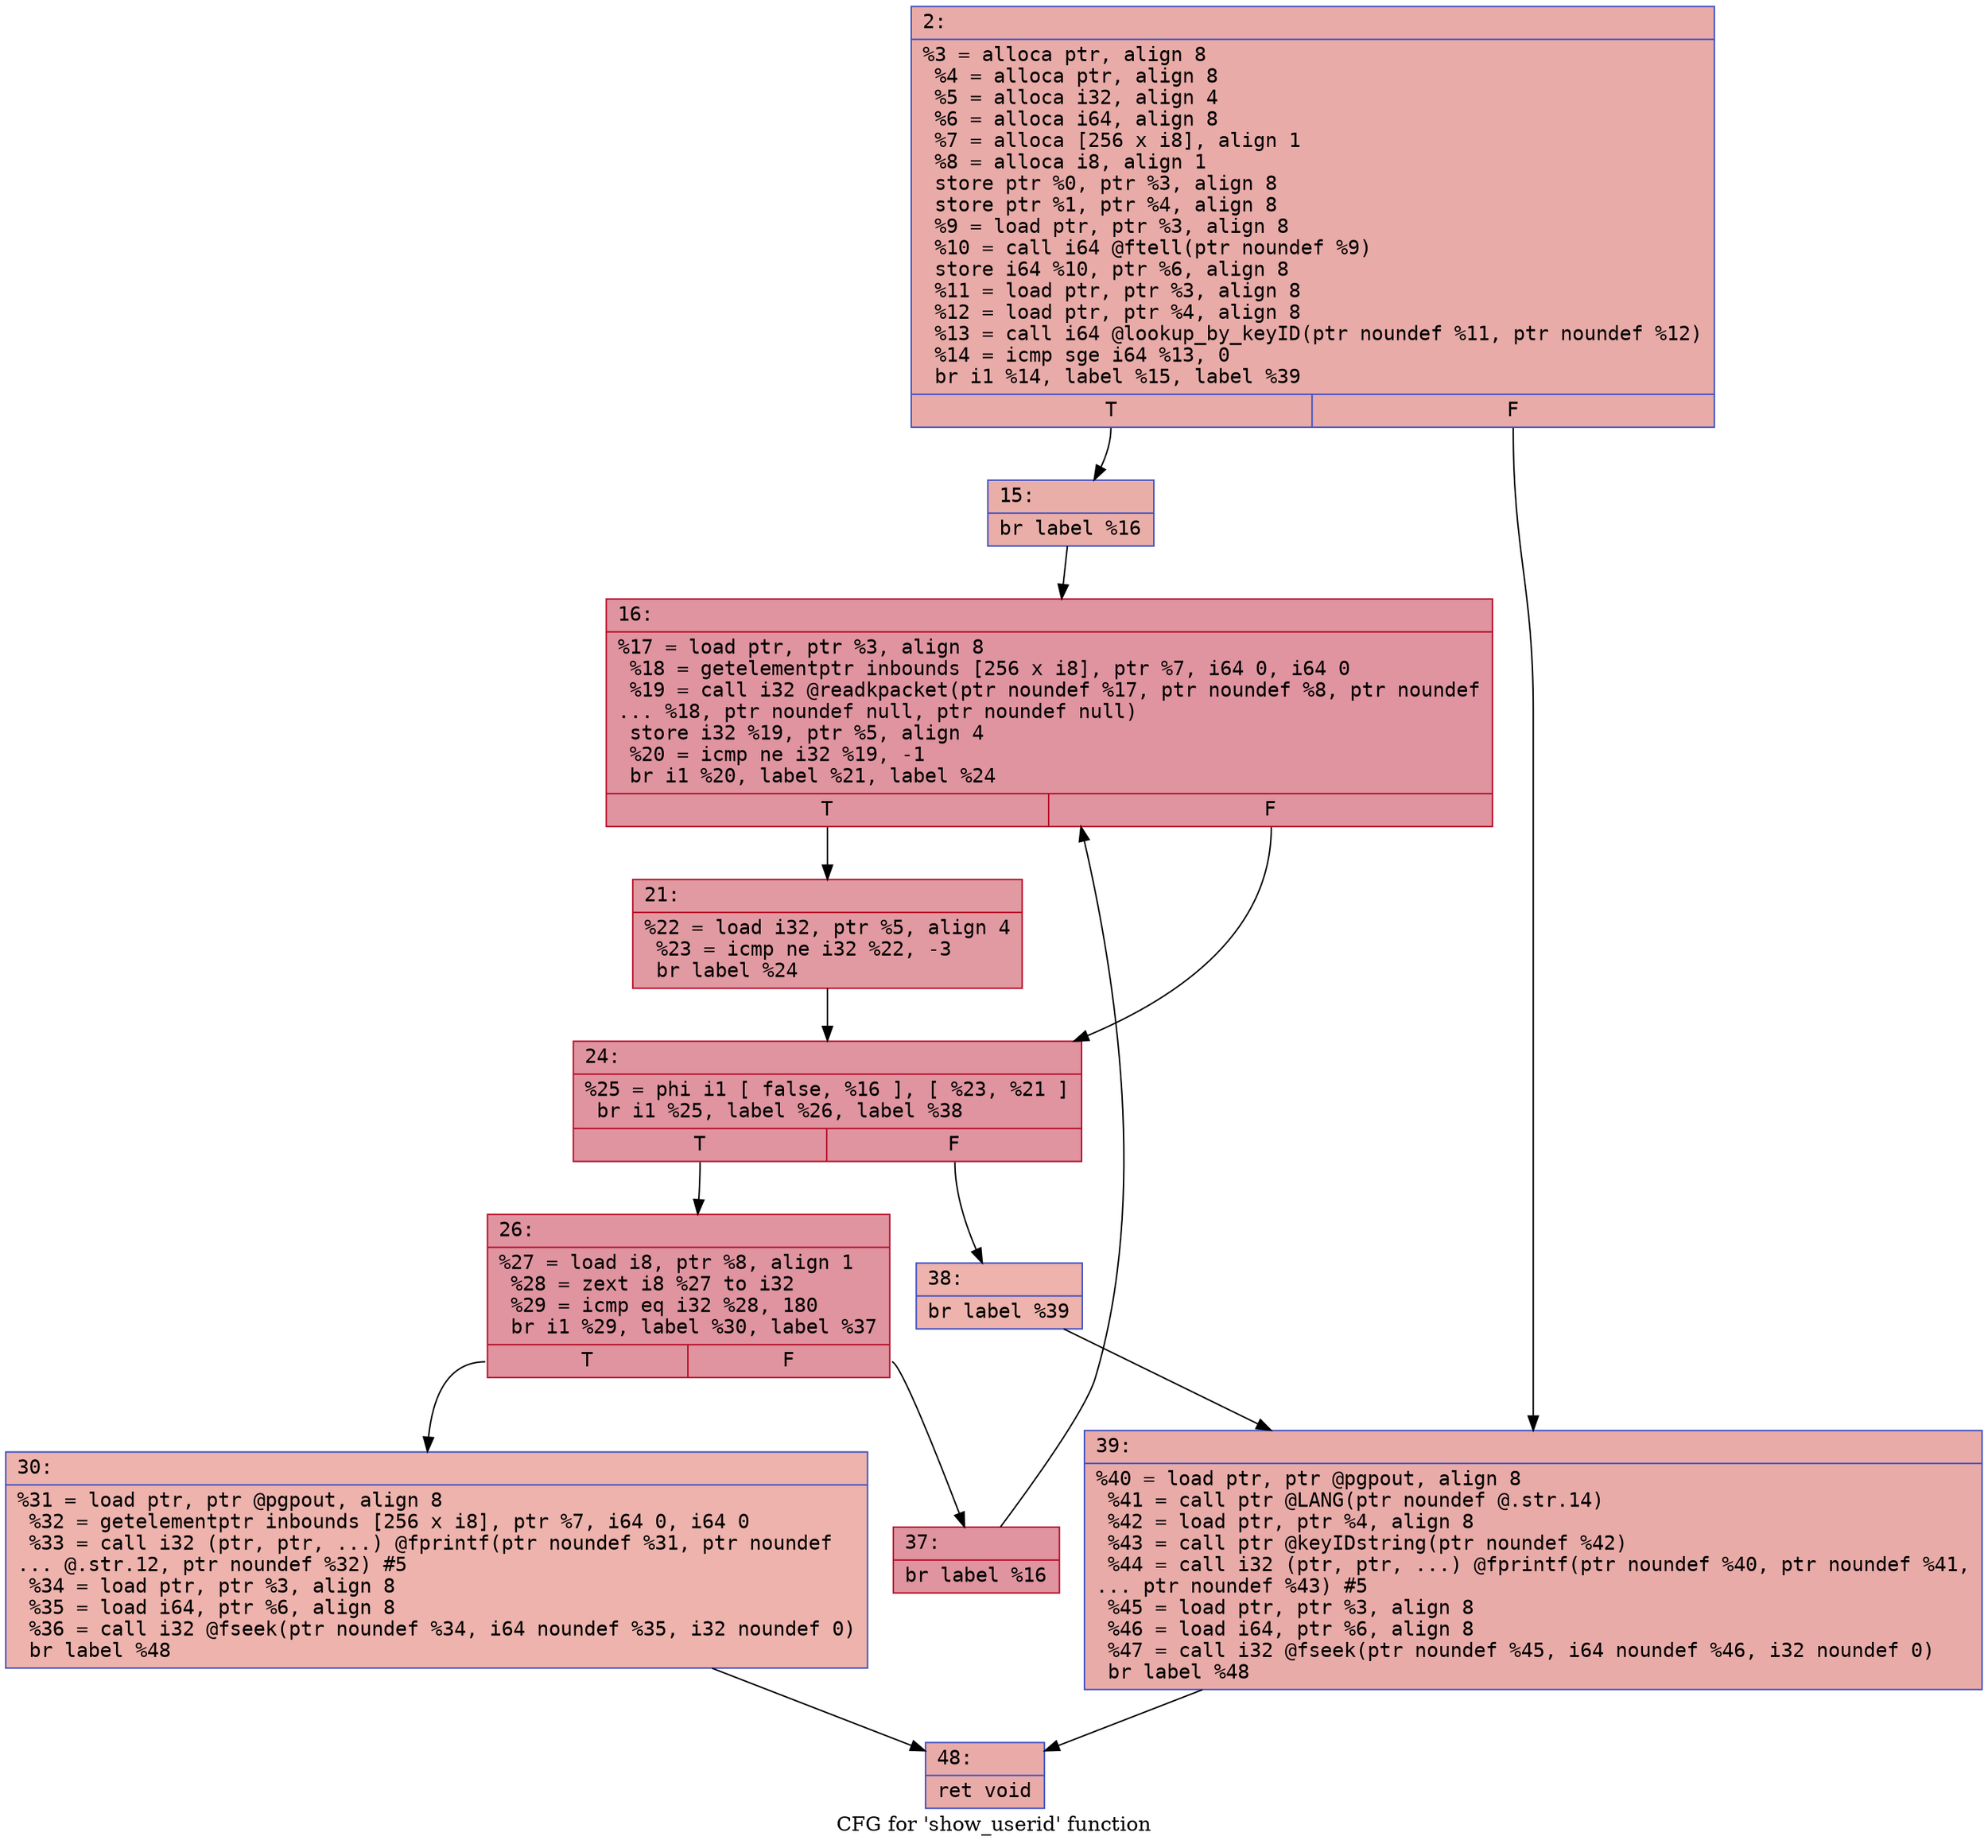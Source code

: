digraph "CFG for 'show_userid' function" {
	label="CFG for 'show_userid' function";

	Node0x600003b04eb0 [shape=record,color="#3d50c3ff", style=filled, fillcolor="#cc403a70" fontname="Courier",label="{2:\l|  %3 = alloca ptr, align 8\l  %4 = alloca ptr, align 8\l  %5 = alloca i32, align 4\l  %6 = alloca i64, align 8\l  %7 = alloca [256 x i8], align 1\l  %8 = alloca i8, align 1\l  store ptr %0, ptr %3, align 8\l  store ptr %1, ptr %4, align 8\l  %9 = load ptr, ptr %3, align 8\l  %10 = call i64 @ftell(ptr noundef %9)\l  store i64 %10, ptr %6, align 8\l  %11 = load ptr, ptr %3, align 8\l  %12 = load ptr, ptr %4, align 8\l  %13 = call i64 @lookup_by_keyID(ptr noundef %11, ptr noundef %12)\l  %14 = icmp sge i64 %13, 0\l  br i1 %14, label %15, label %39\l|{<s0>T|<s1>F}}"];
	Node0x600003b04eb0:s0 -> Node0x600003b04f00[tooltip="2 -> 15\nProbability 50.00%" ];
	Node0x600003b04eb0:s1 -> Node0x600003b05180[tooltip="2 -> 39\nProbability 50.00%" ];
	Node0x600003b04f00 [shape=record,color="#3d50c3ff", style=filled, fillcolor="#d0473d70" fontname="Courier",label="{15:\l|  br label %16\l}"];
	Node0x600003b04f00 -> Node0x600003b04f50[tooltip="15 -> 16\nProbability 100.00%" ];
	Node0x600003b04f50 [shape=record,color="#b70d28ff", style=filled, fillcolor="#b70d2870" fontname="Courier",label="{16:\l|  %17 = load ptr, ptr %3, align 8\l  %18 = getelementptr inbounds [256 x i8], ptr %7, i64 0, i64 0\l  %19 = call i32 @readkpacket(ptr noundef %17, ptr noundef %8, ptr noundef\l... %18, ptr noundef null, ptr noundef null)\l  store i32 %19, ptr %5, align 4\l  %20 = icmp ne i32 %19, -1\l  br i1 %20, label %21, label %24\l|{<s0>T|<s1>F}}"];
	Node0x600003b04f50:s0 -> Node0x600003b04fa0[tooltip="16 -> 21\nProbability 62.50%" ];
	Node0x600003b04f50:s1 -> Node0x600003b04ff0[tooltip="16 -> 24\nProbability 37.50%" ];
	Node0x600003b04fa0 [shape=record,color="#b70d28ff", style=filled, fillcolor="#bb1b2c70" fontname="Courier",label="{21:\l|  %22 = load i32, ptr %5, align 4\l  %23 = icmp ne i32 %22, -3\l  br label %24\l}"];
	Node0x600003b04fa0 -> Node0x600003b04ff0[tooltip="21 -> 24\nProbability 100.00%" ];
	Node0x600003b04ff0 [shape=record,color="#b70d28ff", style=filled, fillcolor="#b70d2870" fontname="Courier",label="{24:\l|  %25 = phi i1 [ false, %16 ], [ %23, %21 ]\l  br i1 %25, label %26, label %38\l|{<s0>T|<s1>F}}"];
	Node0x600003b04ff0:s0 -> Node0x600003b05040[tooltip="24 -> 26\nProbability 96.88%" ];
	Node0x600003b04ff0:s1 -> Node0x600003b05130[tooltip="24 -> 38\nProbability 3.12%" ];
	Node0x600003b05040 [shape=record,color="#b70d28ff", style=filled, fillcolor="#b70d2870" fontname="Courier",label="{26:\l|  %27 = load i8, ptr %8, align 1\l  %28 = zext i8 %27 to i32\l  %29 = icmp eq i32 %28, 180\l  br i1 %29, label %30, label %37\l|{<s0>T|<s1>F}}"];
	Node0x600003b05040:s0 -> Node0x600003b05090[tooltip="26 -> 30\nProbability 3.12%" ];
	Node0x600003b05040:s1 -> Node0x600003b050e0[tooltip="26 -> 37\nProbability 96.88%" ];
	Node0x600003b05090 [shape=record,color="#3d50c3ff", style=filled, fillcolor="#d6524470" fontname="Courier",label="{30:\l|  %31 = load ptr, ptr @pgpout, align 8\l  %32 = getelementptr inbounds [256 x i8], ptr %7, i64 0, i64 0\l  %33 = call i32 (ptr, ptr, ...) @fprintf(ptr noundef %31, ptr noundef\l... @.str.12, ptr noundef %32) #5\l  %34 = load ptr, ptr %3, align 8\l  %35 = load i64, ptr %6, align 8\l  %36 = call i32 @fseek(ptr noundef %34, i64 noundef %35, i32 noundef 0)\l  br label %48\l}"];
	Node0x600003b05090 -> Node0x600003b051d0[tooltip="30 -> 48\nProbability 100.00%" ];
	Node0x600003b050e0 [shape=record,color="#b70d28ff", style=filled, fillcolor="#b70d2870" fontname="Courier",label="{37:\l|  br label %16\l}"];
	Node0x600003b050e0 -> Node0x600003b04f50[tooltip="37 -> 16\nProbability 100.00%" ];
	Node0x600003b05130 [shape=record,color="#3d50c3ff", style=filled, fillcolor="#d6524470" fontname="Courier",label="{38:\l|  br label %39\l}"];
	Node0x600003b05130 -> Node0x600003b05180[tooltip="38 -> 39\nProbability 100.00%" ];
	Node0x600003b05180 [shape=record,color="#3d50c3ff", style=filled, fillcolor="#cc403a70" fontname="Courier",label="{39:\l|  %40 = load ptr, ptr @pgpout, align 8\l  %41 = call ptr @LANG(ptr noundef @.str.14)\l  %42 = load ptr, ptr %4, align 8\l  %43 = call ptr @keyIDstring(ptr noundef %42)\l  %44 = call i32 (ptr, ptr, ...) @fprintf(ptr noundef %40, ptr noundef %41,\l... ptr noundef %43) #5\l  %45 = load ptr, ptr %3, align 8\l  %46 = load i64, ptr %6, align 8\l  %47 = call i32 @fseek(ptr noundef %45, i64 noundef %46, i32 noundef 0)\l  br label %48\l}"];
	Node0x600003b05180 -> Node0x600003b051d0[tooltip="39 -> 48\nProbability 100.00%" ];
	Node0x600003b051d0 [shape=record,color="#3d50c3ff", style=filled, fillcolor="#cc403a70" fontname="Courier",label="{48:\l|  ret void\l}"];
}
